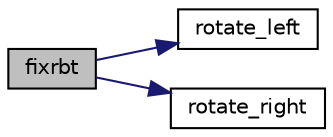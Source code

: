 digraph "fixrbt"
{
  edge [fontname="Helvetica",fontsize="10",labelfontname="Helvetica",labelfontsize="10"];
  node [fontname="Helvetica",fontsize="10",shape=record];
  rankdir="LR";
  Node7 [label="fixrbt",height=0.2,width=0.4,color="black", fillcolor="grey75", style="filled", fontcolor="black"];
  Node7 -> Node8 [color="midnightblue",fontsize="10",style="solid",fontname="Helvetica"];
  Node8 [label="rotate_left",height=0.2,width=0.4,color="black", fillcolor="white", style="filled",URL="$problem1_8c_09_09.html#a1579ad62b8407bdd8785ba8fe0124d8c",tooltip="To rotate the nodes about the given node in anti-clockwise. "];
  Node7 -> Node9 [color="midnightblue",fontsize="10",style="solid",fontname="Helvetica"];
  Node9 [label="rotate_right",height=0.2,width=0.4,color="black", fillcolor="white", style="filled",URL="$problem1_8c_09_09.html#a51571a655c2981337fb8acf35cc36f2f",tooltip="To rotate the nodes about the given node in clockwise. "];
}
